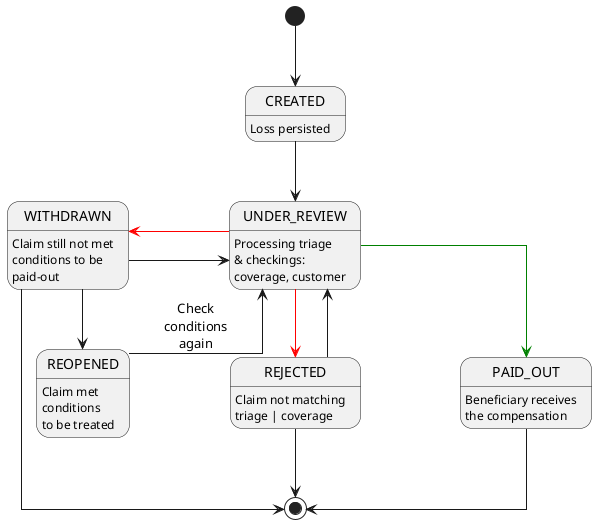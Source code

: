 @startuml
skinparam nodesep 100
top to bottom direction
skinparam linetype ortho

  [*] --> CREATED
  CREATED --> UNDER_REVIEW
  UNDER_REVIEW -[#red]-> REJECTED
  UNDER_REVIEW -left[#red]-> WITHDRAWN
  UNDER_REVIEW -[#green]-> PAID_OUT
  WITHDRAWN -> REOPENED
  WITHDRAWN -> UNDER_REVIEW
  REOPENED -up-> UNDER_REVIEW:  Check\nconditions\nagain
  REJECTED -> UNDER_REVIEW

  CREATED: Loss persisted
  UNDER_REVIEW:  Processing triage\n& checkings:\ncoverage, customer
  REJECTED: Claim not matching\ntriage | coverage
  WITHDRAWN:  Claim still not met\nconditions to be\npaid-out
  PAID_OUT:  Beneficiary receives\nthe compensation
  REOPENED:  Claim met\nconditions\nto be treated

  PAID_OUT --> [*]
  WITHDRAWN --> [*]
  REJECTED --> [*]

@enduml